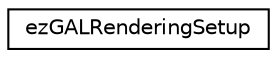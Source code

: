 digraph "Graphical Class Hierarchy"
{
 // LATEX_PDF_SIZE
  edge [fontname="Helvetica",fontsize="10",labelfontname="Helvetica",labelfontsize="10"];
  node [fontname="Helvetica",fontsize="10",shape=record];
  rankdir="LR";
  Node0 [label="ezGALRenderingSetup",height=0.2,width=0.4,color="black", fillcolor="white", style="filled",URL="$db/de5/structez_g_a_l_rendering_setup.htm",tooltip=" "];
}
